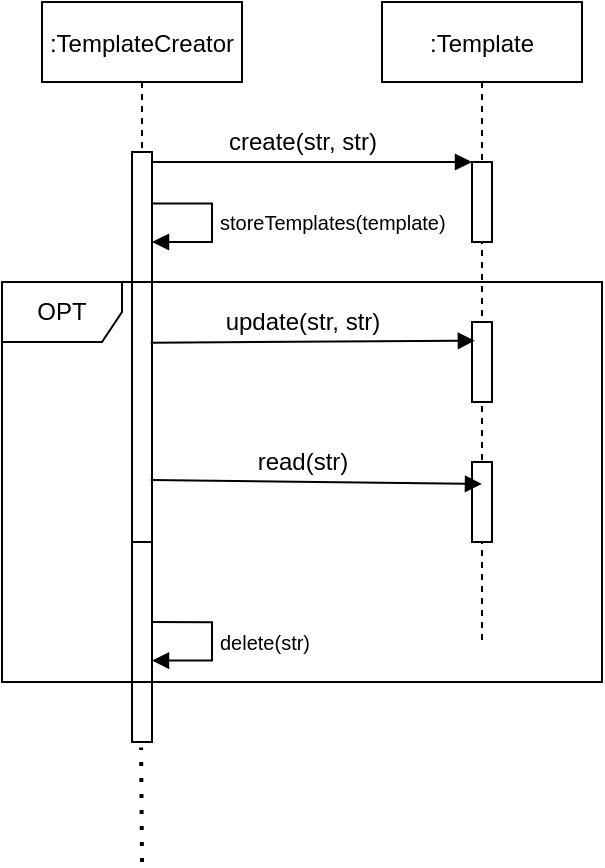 <mxfile version="13.10.2" type="device"><diagram id="kgpKYQtTHZ0yAKxKKP6v" name="Page-1"><mxGraphModel dx="617" dy="382" grid="1" gridSize="10" guides="1" tooltips="1" connect="1" arrows="1" fold="1" page="1" pageScale="1" pageWidth="850" pageHeight="1100" math="0" shadow="0"><root><mxCell id="0"/><mxCell id="1" parent="0"/><mxCell id="3nuBFxr9cyL0pnOWT2aG-1" value=":TemplateCreator" style="shape=umlLifeline;perimeter=lifelinePerimeter;container=1;collapsible=0;recursiveResize=0;rounded=0;shadow=0;strokeWidth=1;" parent="1" vertex="1"><mxGeometry x="130" y="70" width="100" height="370" as="geometry"/></mxCell><mxCell id="3nuBFxr9cyL0pnOWT2aG-2" value="" style="points=[];perimeter=orthogonalPerimeter;rounded=0;shadow=0;strokeWidth=1;" parent="3nuBFxr9cyL0pnOWT2aG-1" vertex="1"><mxGeometry x="45" y="75" width="10" height="195" as="geometry"/></mxCell><mxCell id="3_AxPlc_eUmPbQSQLYqq-21" value="" style="points=[];perimeter=orthogonalPerimeter;rounded=0;shadow=0;strokeWidth=1;" vertex="1" parent="3nuBFxr9cyL0pnOWT2aG-1"><mxGeometry x="45" y="270" width="10" height="100" as="geometry"/></mxCell><mxCell id="3nuBFxr9cyL0pnOWT2aG-5" value=":Template" style="shape=umlLifeline;perimeter=lifelinePerimeter;container=1;collapsible=0;recursiveResize=0;rounded=0;shadow=0;strokeWidth=1;" parent="1" vertex="1"><mxGeometry x="300" y="70" width="100" height="320" as="geometry"/></mxCell><mxCell id="3nuBFxr9cyL0pnOWT2aG-6" value="" style="points=[];perimeter=orthogonalPerimeter;rounded=0;shadow=0;strokeWidth=1;" parent="3nuBFxr9cyL0pnOWT2aG-5" vertex="1"><mxGeometry x="45" y="80" width="10" height="40" as="geometry"/></mxCell><mxCell id="3_AxPlc_eUmPbQSQLYqq-17" value="" style="points=[];perimeter=orthogonalPerimeter;rounded=0;shadow=0;strokeWidth=1;" vertex="1" parent="3nuBFxr9cyL0pnOWT2aG-5"><mxGeometry x="45" y="160" width="10" height="40" as="geometry"/></mxCell><mxCell id="3_AxPlc_eUmPbQSQLYqq-20" value="" style="points=[];perimeter=orthogonalPerimeter;rounded=0;shadow=0;strokeWidth=1;" vertex="1" parent="3nuBFxr9cyL0pnOWT2aG-5"><mxGeometry x="45" y="230" width="10" height="40" as="geometry"/></mxCell><mxCell id="3nuBFxr9cyL0pnOWT2aG-8" value="" style="verticalAlign=bottom;endArrow=block;entryX=0;entryY=0;shadow=0;strokeWidth=1;" parent="1" source="3nuBFxr9cyL0pnOWT2aG-2" target="3nuBFxr9cyL0pnOWT2aG-6" edge="1"><mxGeometry relative="1" as="geometry"><mxPoint x="275" y="160" as="sourcePoint"/></mxGeometry></mxCell><mxCell id="3_AxPlc_eUmPbQSQLYqq-12" value="OPT" style="shape=umlFrame;whiteSpace=wrap;html=1;" vertex="1" parent="1"><mxGeometry x="110" y="210" width="300" height="200" as="geometry"/></mxCell><mxCell id="3_AxPlc_eUmPbQSQLYqq-13" value="create(str, str)" style="text;html=1;align=center;verticalAlign=middle;resizable=0;points=[];autosize=1;" vertex="1" parent="1"><mxGeometry x="215" y="130" width="90" height="20" as="geometry"/></mxCell><mxCell id="3_AxPlc_eUmPbQSQLYqq-16" value="&lt;font style=&quot;font-size: 10px&quot;&gt;&lt;span style=&quot;text-align: center&quot;&gt;storeTemplates(template)&lt;/span&gt;&lt;/font&gt;" style="edgeStyle=orthogonalEdgeStyle;html=1;align=left;spacingLeft=2;endArrow=block;rounded=0;entryX=1;entryY=0;exitX=1;exitY=0.132;exitDx=0;exitDy=0;exitPerimeter=0;" edge="1" parent="1" source="3nuBFxr9cyL0pnOWT2aG-2"><mxGeometry relative="1" as="geometry"><mxPoint x="190" y="170" as="sourcePoint"/><Array as="points"><mxPoint x="215" y="170"/><mxPoint x="215" y="190"/></Array><mxPoint x="185.0" y="190" as="targetPoint"/></mxGeometry></mxCell><mxCell id="3_AxPlc_eUmPbQSQLYqq-18" value="update(str, str)" style="text;html=1;align=center;verticalAlign=middle;resizable=0;points=[];autosize=1;" vertex="1" parent="1"><mxGeometry x="215" y="220" width="90" height="20" as="geometry"/></mxCell><mxCell id="3_AxPlc_eUmPbQSQLYqq-19" value="" style="verticalAlign=bottom;endArrow=block;shadow=0;strokeWidth=1;exitX=0.938;exitY=0.489;exitDx=0;exitDy=0;exitPerimeter=0;entryX=0.145;entryY=0.234;entryDx=0;entryDy=0;entryPerimeter=0;" edge="1" parent="1" source="3nuBFxr9cyL0pnOWT2aG-2" target="3_AxPlc_eUmPbQSQLYqq-17"><mxGeometry relative="1" as="geometry"><mxPoint x="190.0" y="240" as="sourcePoint"/><mxPoint x="340" y="240" as="targetPoint"/></mxGeometry></mxCell><mxCell id="3_AxPlc_eUmPbQSQLYqq-22" value="" style="verticalAlign=bottom;endArrow=block;shadow=0;strokeWidth=1;exitX=0.938;exitY=0.841;exitDx=0;exitDy=0;exitPerimeter=0;" edge="1" parent="1" source="3nuBFxr9cyL0pnOWT2aG-2"><mxGeometry relative="1" as="geometry"><mxPoint x="190" y="311" as="sourcePoint"/><mxPoint x="350" y="311" as="targetPoint"/></mxGeometry></mxCell><mxCell id="3_AxPlc_eUmPbQSQLYqq-25" value="read(str)" style="text;html=1;align=center;verticalAlign=middle;resizable=0;points=[];autosize=1;" vertex="1" parent="1"><mxGeometry x="230" y="290" width="60" height="20" as="geometry"/></mxCell><mxCell id="3_AxPlc_eUmPbQSQLYqq-26" value="&lt;font style=&quot;font-size: 10px&quot;&gt;&lt;span style=&quot;text-align: center&quot;&gt;delete(str)&lt;/span&gt;&lt;/font&gt;" style="edgeStyle=orthogonalEdgeStyle;html=1;align=left;spacingLeft=2;endArrow=block;rounded=0;entryX=1;entryY=0;exitX=1;exitY=0.132;exitDx=0;exitDy=0;exitPerimeter=0;" edge="1" parent="1"><mxGeometry relative="1" as="geometry"><mxPoint x="185.0" y="380.05" as="sourcePoint"/><Array as="points"><mxPoint x="215" y="379.31"/><mxPoint x="215" y="399.31"/></Array><mxPoint x="185.0" y="399.31" as="targetPoint"/></mxGeometry></mxCell><mxCell id="3_AxPlc_eUmPbQSQLYqq-27" value="" style="endArrow=none;dashed=1;html=1;dashPattern=1 3;strokeWidth=2;entryX=0.455;entryY=1.028;entryDx=0;entryDy=0;entryPerimeter=0;" edge="1" parent="1" target="3_AxPlc_eUmPbQSQLYqq-21"><mxGeometry width="50" height="50" relative="1" as="geometry"><mxPoint x="180" y="500" as="sourcePoint"/><mxPoint x="420" y="300" as="targetPoint"/></mxGeometry></mxCell></root></mxGraphModel></diagram></mxfile>
